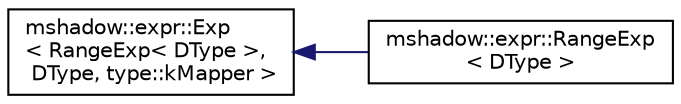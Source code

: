 digraph "Graphical Class Hierarchy"
{
 // LATEX_PDF_SIZE
  edge [fontname="Helvetica",fontsize="10",labelfontname="Helvetica",labelfontsize="10"];
  node [fontname="Helvetica",fontsize="10",shape=record];
  rankdir="LR";
  Node0 [label="mshadow::expr::Exp\l\< RangeExp\< DType \>,\l DType, type::kMapper \>",height=0.2,width=0.4,color="black", fillcolor="white", style="filled",URL="$structmshadow_1_1expr_1_1Exp.html",tooltip=" "];
  Node0 -> Node1 [dir="back",color="midnightblue",fontsize="10",style="solid",fontname="Helvetica"];
  Node1 [label="mshadow::expr::RangeExp\l\< DType \>",height=0.2,width=0.4,color="black", fillcolor="white", style="filled",URL="$structmshadow_1_1expr_1_1RangeExp.html",tooltip="Generate a range vector similar to python: range(start, stop[, step][, repeat]). If step is positive,..."];
}
